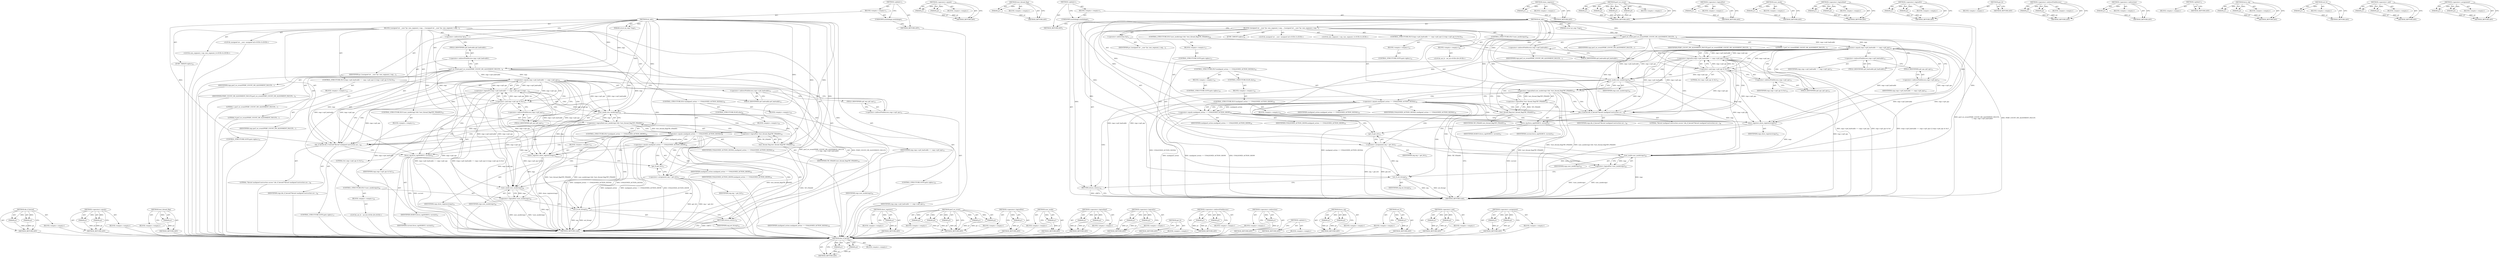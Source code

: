 digraph "&lt;operator&gt;.assignment" {
vulnerable_175 [label=<(METHOD,die_if_kernel)>];
vulnerable_176 [label=<(PARAM,p1)>];
vulnerable_177 [label=<(PARAM,p2)>];
vulnerable_178 [label=<(BLOCK,&lt;empty&gt;,&lt;empty&gt;)>];
vulnerable_179 [label=<(METHOD_RETURN,ANY)>];
vulnerable_132 [label=<(METHOD,&lt;operator&gt;.equals)>];
vulnerable_133 [label=<(PARAM,p1)>];
vulnerable_134 [label=<(PARAM,p2)>];
vulnerable_135 [label=<(BLOCK,&lt;empty&gt;,&lt;empty&gt;)>];
vulnerable_136 [label=<(METHOD_RETURN,ANY)>];
vulnerable_155 [label=<(METHOD,test_thread_flag)>];
vulnerable_156 [label=<(PARAM,p1)>];
vulnerable_157 [label=<(BLOCK,&lt;empty&gt;,&lt;empty&gt;)>];
vulnerable_158 [label=<(METHOD_RETURN,ANY)>];
vulnerable_6 [label=<(METHOD,&lt;global&gt;)<SUB>1</SUB>>];
vulnerable_7 [label=<(BLOCK,&lt;empty&gt;,&lt;empty&gt;)<SUB>1</SUB>>];
vulnerable_8 [label=<(UNKNOWN,asmlinkage,asmlinkage)<SUB>1</SUB>>];
vulnerable_9 [label=<(METHOD,do_ade)<SUB>1</SUB>>];
vulnerable_10 [label=<(PARAM,struct pt_regs *regs)<SUB>1</SUB>>];
vulnerable_11 [label=<(BLOCK,{
	unsigned int __user *pc;
 	mm_segment_t seg;...,{
	unsigned int __user *pc;
 	mm_segment_t seg;...)<SUB>2</SUB>>];
vulnerable_12 [label="<(LOCAL,unsigned int __user: unsigned int)<SUB>3</SUB>>"];
vulnerable_13 [label=<(&lt;operator&gt;.indirection,*pc)<SUB>3</SUB>>];
vulnerable_14 [label=<(IDENTIFIER,pc,{
	unsigned int __user *pc;
 	mm_segment_t seg;...)<SUB>3</SUB>>];
vulnerable_15 [label="<(LOCAL,mm_segment_t seg: mm_segment_t)<SUB>4</SUB>>"];
vulnerable_16 [label=<(perf_sw_event,perf_sw_event(PERF_COUNT_SW_ALIGNMENT_FAULTS,
	...)<SUB>6</SUB>>];
vulnerable_17 [label=<(IDENTIFIER,PERF_COUNT_SW_ALIGNMENT_FAULTS,perf_sw_event(PERF_COUNT_SW_ALIGNMENT_FAULTS,
	...)<SUB>6</SUB>>];
vulnerable_18 [label=<(LITERAL,1,perf_sw_event(PERF_COUNT_SW_ALIGNMENT_FAULTS,
	...)<SUB>7</SUB>>];
vulnerable_19 [label=<(LITERAL,0,perf_sw_event(PERF_COUNT_SW_ALIGNMENT_FAULTS,
	...)<SUB>7</SUB>>];
vulnerable_20 [label=<(IDENTIFIER,regs,perf_sw_event(PERF_COUNT_SW_ALIGNMENT_FAULTS,
	...)<SUB>7</SUB>>];
vulnerable_21 [label=<(&lt;operator&gt;.indirectFieldAccess,regs-&gt;cp0_badvaddr)<SUB>7</SUB>>];
vulnerable_22 [label=<(IDENTIFIER,regs,perf_sw_event(PERF_COUNT_SW_ALIGNMENT_FAULTS,
	...)<SUB>7</SUB>>];
vulnerable_23 [label=<(FIELD_IDENTIFIER,cp0_badvaddr,cp0_badvaddr)<SUB>7</SUB>>];
vulnerable_24 [label=<(CONTROL_STRUCTURE,IF,if ((regs-&gt;cp0_badvaddr == regs-&gt;cp0_epc) || (regs-&gt;cp0_epc &amp; 0x1)))<SUB>12</SUB>>];
vulnerable_25 [label=<(&lt;operator&gt;.logicalOr,(regs-&gt;cp0_badvaddr == regs-&gt;cp0_epc) || (regs-...)<SUB>12</SUB>>];
vulnerable_26 [label=<(&lt;operator&gt;.equals,regs-&gt;cp0_badvaddr == regs-&gt;cp0_epc)<SUB>12</SUB>>];
vulnerable_27 [label=<(&lt;operator&gt;.indirectFieldAccess,regs-&gt;cp0_badvaddr)<SUB>12</SUB>>];
vulnerable_28 [label=<(IDENTIFIER,regs,regs-&gt;cp0_badvaddr == regs-&gt;cp0_epc)<SUB>12</SUB>>];
vulnerable_29 [label=<(FIELD_IDENTIFIER,cp0_badvaddr,cp0_badvaddr)<SUB>12</SUB>>];
vulnerable_30 [label=<(&lt;operator&gt;.indirectFieldAccess,regs-&gt;cp0_epc)<SUB>12</SUB>>];
vulnerable_31 [label=<(IDENTIFIER,regs,regs-&gt;cp0_badvaddr == regs-&gt;cp0_epc)<SUB>12</SUB>>];
vulnerable_32 [label=<(FIELD_IDENTIFIER,cp0_epc,cp0_epc)<SUB>12</SUB>>];
vulnerable_33 [label=<(&lt;operator&gt;.and,regs-&gt;cp0_epc &amp; 0x1)<SUB>12</SUB>>];
vulnerable_34 [label=<(&lt;operator&gt;.indirectFieldAccess,regs-&gt;cp0_epc)<SUB>12</SUB>>];
vulnerable_35 [label=<(IDENTIFIER,regs,regs-&gt;cp0_epc &amp; 0x1)<SUB>12</SUB>>];
vulnerable_36 [label=<(FIELD_IDENTIFIER,cp0_epc,cp0_epc)<SUB>12</SUB>>];
vulnerable_37 [label=<(LITERAL,0x1,regs-&gt;cp0_epc &amp; 0x1)<SUB>12</SUB>>];
vulnerable_38 [label=<(BLOCK,&lt;empty&gt;,&lt;empty&gt;)<SUB>13</SUB>>];
vulnerable_39 [label=<(CONTROL_STRUCTURE,GOTO,goto sigbus;)<SUB>13</SUB>>];
vulnerable_40 [label=<(CONTROL_STRUCTURE,IF,if (user_mode(regs) &amp;&amp; !test_thread_flag(TIF_FIXADE)))<SUB>16</SUB>>];
vulnerable_41 [label=<(&lt;operator&gt;.logicalAnd,user_mode(regs) &amp;&amp; !test_thread_flag(TIF_FIXADE))<SUB>16</SUB>>];
vulnerable_42 [label=<(user_mode,user_mode(regs))<SUB>16</SUB>>];
vulnerable_43 [label=<(IDENTIFIER,regs,user_mode(regs))<SUB>16</SUB>>];
vulnerable_44 [label=<(&lt;operator&gt;.logicalNot,!test_thread_flag(TIF_FIXADE))<SUB>16</SUB>>];
vulnerable_45 [label=<(test_thread_flag,test_thread_flag(TIF_FIXADE))<SUB>16</SUB>>];
vulnerable_46 [label=<(IDENTIFIER,TIF_FIXADE,test_thread_flag(TIF_FIXADE))<SUB>16</SUB>>];
vulnerable_47 [label=<(BLOCK,&lt;empty&gt;,&lt;empty&gt;)<SUB>17</SUB>>];
vulnerable_48 [label=<(CONTROL_STRUCTURE,GOTO,goto sigbus;)<SUB>17</SUB>>];
vulnerable_49 [label=<(CONTROL_STRUCTURE,IF,if (unaligned_action == UNALIGNED_ACTION_SIGNAL))<SUB>18</SUB>>];
vulnerable_50 [label=<(&lt;operator&gt;.equals,unaligned_action == UNALIGNED_ACTION_SIGNAL)<SUB>18</SUB>>];
vulnerable_51 [label=<(IDENTIFIER,unaligned_action,unaligned_action == UNALIGNED_ACTION_SIGNAL)<SUB>18</SUB>>];
vulnerable_52 [label=<(IDENTIFIER,UNALIGNED_ACTION_SIGNAL,unaligned_action == UNALIGNED_ACTION_SIGNAL)<SUB>18</SUB>>];
vulnerable_53 [label=<(BLOCK,&lt;empty&gt;,&lt;empty&gt;)<SUB>19</SUB>>];
vulnerable_54 [label=<(CONTROL_STRUCTURE,GOTO,goto sigbus;)<SUB>19</SUB>>];
vulnerable_55 [label=<(CONTROL_STRUCTURE,ELSE,else)<SUB>20</SUB>>];
vulnerable_56 [label=<(BLOCK,&lt;empty&gt;,&lt;empty&gt;)<SUB>20</SUB>>];
vulnerable_57 [label=<(CONTROL_STRUCTURE,IF,if (unaligned_action == UNALIGNED_ACTION_SHOW))<SUB>20</SUB>>];
vulnerable_58 [label=<(&lt;operator&gt;.equals,unaligned_action == UNALIGNED_ACTION_SHOW)<SUB>20</SUB>>];
vulnerable_59 [label=<(IDENTIFIER,unaligned_action,unaligned_action == UNALIGNED_ACTION_SHOW)<SUB>20</SUB>>];
vulnerable_60 [label=<(IDENTIFIER,UNALIGNED_ACTION_SHOW,unaligned_action == UNALIGNED_ACTION_SHOW)<SUB>20</SUB>>];
vulnerable_61 [label=<(BLOCK,&lt;empty&gt;,&lt;empty&gt;)<SUB>21</SUB>>];
vulnerable_62 [label=<(show_registers,show_registers(regs))<SUB>21</SUB>>];
vulnerable_63 [label=<(IDENTIFIER,regs,show_registers(regs))<SUB>21</SUB>>];
vulnerable_64 [label=<(&lt;operator&gt;.assignment,seg = get_fs())<SUB>27</SUB>>];
vulnerable_65 [label=<(IDENTIFIER,seg,seg = get_fs())<SUB>27</SUB>>];
vulnerable_66 [label=<(get_fs,get_fs())<SUB>27</SUB>>];
vulnerable_67 [label=<(CONTROL_STRUCTURE,IF,if (!user_mode(regs)))<SUB>28</SUB>>];
vulnerable_68 [label=<(&lt;operator&gt;.logicalNot,!user_mode(regs))<SUB>28</SUB>>];
vulnerable_69 [label=<(user_mode,user_mode(regs))<SUB>28</SUB>>];
vulnerable_70 [label=<(IDENTIFIER,regs,user_mode(regs))<SUB>28</SUB>>];
vulnerable_71 [label=<(BLOCK,&lt;empty&gt;,&lt;empty&gt;)<SUB>29</SUB>>];
vulnerable_72 [label="<(LOCAL,set_fs : set_fs)<SUB>29</SUB>>"];
vulnerable_73 [label=<(set_fs,set_fs(seg))<SUB>31</SUB>>];
vulnerable_74 [label=<(IDENTIFIER,seg,set_fs(seg))<SUB>31</SUB>>];
vulnerable_75 [label=<(RETURN,return;,return;)<SUB>33</SUB>>];
vulnerable_76 [label=<(JUMP_TARGET,sigbus)<SUB>35</SUB>>];
vulnerable_77 [label=<(die_if_kernel,die_if_kernel(&quot;Kernel unaligned instruction acc...)<SUB>36</SUB>>];
vulnerable_78 [label=<(LITERAL,&quot;Kernel unaligned instruction access&quot;,die_if_kernel(&quot;Kernel unaligned instruction acc...)<SUB>36</SUB>>];
vulnerable_79 [label=<(IDENTIFIER,regs,die_if_kernel(&quot;Kernel unaligned instruction acc...)<SUB>36</SUB>>];
vulnerable_80 [label=<(force_sig,force_sig(SIGBUS, current))<SUB>37</SUB>>];
vulnerable_81 [label=<(IDENTIFIER,SIGBUS,force_sig(SIGBUS, current))<SUB>37</SUB>>];
vulnerable_82 [label=<(IDENTIFIER,current,force_sig(SIGBUS, current))<SUB>37</SUB>>];
vulnerable_83 [label=<(METHOD_RETURN,void)<SUB>1</SUB>>];
vulnerable_85 [label=<(METHOD_RETURN,ANY)<SUB>1</SUB>>];
vulnerable_159 [label=<(METHOD,show_registers)>];
vulnerable_160 [label=<(PARAM,p1)>];
vulnerable_161 [label=<(BLOCK,&lt;empty&gt;,&lt;empty&gt;)>];
vulnerable_162 [label=<(METHOD_RETURN,ANY)>];
vulnerable_114 [label=<(METHOD,perf_sw_event)>];
vulnerable_115 [label=<(PARAM,p1)>];
vulnerable_116 [label=<(PARAM,p2)>];
vulnerable_117 [label=<(PARAM,p3)>];
vulnerable_118 [label=<(PARAM,p4)>];
vulnerable_119 [label=<(PARAM,p5)>];
vulnerable_120 [label=<(BLOCK,&lt;empty&gt;,&lt;empty&gt;)>];
vulnerable_121 [label=<(METHOD_RETURN,ANY)>];
vulnerable_151 [label=<(METHOD,&lt;operator&gt;.logicalNot)>];
vulnerable_152 [label=<(PARAM,p1)>];
vulnerable_153 [label=<(BLOCK,&lt;empty&gt;,&lt;empty&gt;)>];
vulnerable_154 [label=<(METHOD_RETURN,ANY)>];
vulnerable_147 [label=<(METHOD,user_mode)>];
vulnerable_148 [label=<(PARAM,p1)>];
vulnerable_149 [label=<(BLOCK,&lt;empty&gt;,&lt;empty&gt;)>];
vulnerable_150 [label=<(METHOD_RETURN,ANY)>];
vulnerable_142 [label=<(METHOD,&lt;operator&gt;.logicalAnd)>];
vulnerable_143 [label=<(PARAM,p1)>];
vulnerable_144 [label=<(PARAM,p2)>];
vulnerable_145 [label=<(BLOCK,&lt;empty&gt;,&lt;empty&gt;)>];
vulnerable_146 [label=<(METHOD_RETURN,ANY)>];
vulnerable_127 [label=<(METHOD,&lt;operator&gt;.logicalOr)>];
vulnerable_128 [label=<(PARAM,p1)>];
vulnerable_129 [label=<(PARAM,p2)>];
vulnerable_130 [label=<(BLOCK,&lt;empty&gt;,&lt;empty&gt;)>];
vulnerable_131 [label=<(METHOD_RETURN,ANY)>];
vulnerable_168 [label=<(METHOD,get_fs)>];
vulnerable_169 [label=<(BLOCK,&lt;empty&gt;,&lt;empty&gt;)>];
vulnerable_170 [label=<(METHOD_RETURN,ANY)>];
vulnerable_122 [label=<(METHOD,&lt;operator&gt;.indirectFieldAccess)>];
vulnerable_123 [label=<(PARAM,p1)>];
vulnerable_124 [label=<(PARAM,p2)>];
vulnerable_125 [label=<(BLOCK,&lt;empty&gt;,&lt;empty&gt;)>];
vulnerable_126 [label=<(METHOD_RETURN,ANY)>];
vulnerable_110 [label=<(METHOD,&lt;operator&gt;.indirection)>];
vulnerable_111 [label=<(PARAM,p1)>];
vulnerable_112 [label=<(BLOCK,&lt;empty&gt;,&lt;empty&gt;)>];
vulnerable_113 [label=<(METHOD_RETURN,ANY)>];
vulnerable_104 [label=<(METHOD,&lt;global&gt;)<SUB>1</SUB>>];
vulnerable_105 [label=<(BLOCK,&lt;empty&gt;,&lt;empty&gt;)>];
vulnerable_106 [label=<(METHOD_RETURN,ANY)>];
vulnerable_180 [label=<(METHOD,force_sig)>];
vulnerable_181 [label=<(PARAM,p1)>];
vulnerable_182 [label=<(PARAM,p2)>];
vulnerable_183 [label=<(BLOCK,&lt;empty&gt;,&lt;empty&gt;)>];
vulnerable_184 [label=<(METHOD_RETURN,ANY)>];
vulnerable_171 [label=<(METHOD,set_fs)>];
vulnerable_172 [label=<(PARAM,p1)>];
vulnerable_173 [label=<(BLOCK,&lt;empty&gt;,&lt;empty&gt;)>];
vulnerable_174 [label=<(METHOD_RETURN,ANY)>];
vulnerable_137 [label=<(METHOD,&lt;operator&gt;.and)>];
vulnerable_138 [label=<(PARAM,p1)>];
vulnerable_139 [label=<(PARAM,p2)>];
vulnerable_140 [label=<(BLOCK,&lt;empty&gt;,&lt;empty&gt;)>];
vulnerable_141 [label=<(METHOD_RETURN,ANY)>];
vulnerable_163 [label=<(METHOD,&lt;operator&gt;.assignment)>];
vulnerable_164 [label=<(PARAM,p1)>];
vulnerable_165 [label=<(PARAM,p2)>];
vulnerable_166 [label=<(BLOCK,&lt;empty&gt;,&lt;empty&gt;)>];
vulnerable_167 [label=<(METHOD_RETURN,ANY)>];
fixed_173 [label=<(METHOD,die_if_kernel)>];
fixed_174 [label=<(PARAM,p1)>];
fixed_175 [label=<(PARAM,p2)>];
fixed_176 [label=<(BLOCK,&lt;empty&gt;,&lt;empty&gt;)>];
fixed_177 [label=<(METHOD_RETURN,ANY)>];
fixed_130 [label=<(METHOD,&lt;operator&gt;.equals)>];
fixed_131 [label=<(PARAM,p1)>];
fixed_132 [label=<(PARAM,p2)>];
fixed_133 [label=<(BLOCK,&lt;empty&gt;,&lt;empty&gt;)>];
fixed_134 [label=<(METHOD_RETURN,ANY)>];
fixed_153 [label=<(METHOD,test_thread_flag)>];
fixed_154 [label=<(PARAM,p1)>];
fixed_155 [label=<(BLOCK,&lt;empty&gt;,&lt;empty&gt;)>];
fixed_156 [label=<(METHOD_RETURN,ANY)>];
fixed_6 [label=<(METHOD,&lt;global&gt;)<SUB>1</SUB>>];
fixed_7 [label=<(BLOCK,&lt;empty&gt;,&lt;empty&gt;)<SUB>1</SUB>>];
fixed_8 [label=<(UNKNOWN,asmlinkage,asmlinkage)<SUB>1</SUB>>];
fixed_9 [label=<(METHOD,do_ade)<SUB>1</SUB>>];
fixed_10 [label=<(PARAM,struct pt_regs *regs)<SUB>1</SUB>>];
fixed_11 [label=<(BLOCK,{
	unsigned int __user *pc;
 	mm_segment_t seg;...,{
	unsigned int __user *pc;
 	mm_segment_t seg;...)<SUB>2</SUB>>];
fixed_12 [label="<(LOCAL,unsigned int __user: unsigned int)<SUB>3</SUB>>"];
fixed_13 [label=<(&lt;operator&gt;.indirection,*pc)<SUB>3</SUB>>];
fixed_14 [label=<(IDENTIFIER,pc,{
	unsigned int __user *pc;
 	mm_segment_t seg;...)<SUB>3</SUB>>];
fixed_15 [label="<(LOCAL,mm_segment_t seg: mm_segment_t)<SUB>4</SUB>>"];
fixed_16 [label=<(perf_sw_event,perf_sw_event(PERF_COUNT_SW_ALIGNMENT_FAULTS,
	...)<SUB>6</SUB>>];
fixed_17 [label=<(IDENTIFIER,PERF_COUNT_SW_ALIGNMENT_FAULTS,perf_sw_event(PERF_COUNT_SW_ALIGNMENT_FAULTS,
	...)<SUB>6</SUB>>];
fixed_18 [label=<(LITERAL,1,perf_sw_event(PERF_COUNT_SW_ALIGNMENT_FAULTS,
	...)<SUB>7</SUB>>];
fixed_19 [label=<(IDENTIFIER,regs,perf_sw_event(PERF_COUNT_SW_ALIGNMENT_FAULTS,
	...)<SUB>7</SUB>>];
fixed_20 [label=<(&lt;operator&gt;.indirectFieldAccess,regs-&gt;cp0_badvaddr)<SUB>7</SUB>>];
fixed_21 [label=<(IDENTIFIER,regs,perf_sw_event(PERF_COUNT_SW_ALIGNMENT_FAULTS,
	...)<SUB>7</SUB>>];
fixed_22 [label=<(FIELD_IDENTIFIER,cp0_badvaddr,cp0_badvaddr)<SUB>7</SUB>>];
fixed_23 [label=<(CONTROL_STRUCTURE,IF,if ((regs-&gt;cp0_badvaddr == regs-&gt;cp0_epc) || (regs-&gt;cp0_epc &amp; 0x1)))<SUB>12</SUB>>];
fixed_24 [label=<(&lt;operator&gt;.logicalOr,(regs-&gt;cp0_badvaddr == regs-&gt;cp0_epc) || (regs-...)<SUB>12</SUB>>];
fixed_25 [label=<(&lt;operator&gt;.equals,regs-&gt;cp0_badvaddr == regs-&gt;cp0_epc)<SUB>12</SUB>>];
fixed_26 [label=<(&lt;operator&gt;.indirectFieldAccess,regs-&gt;cp0_badvaddr)<SUB>12</SUB>>];
fixed_27 [label=<(IDENTIFIER,regs,regs-&gt;cp0_badvaddr == regs-&gt;cp0_epc)<SUB>12</SUB>>];
fixed_28 [label=<(FIELD_IDENTIFIER,cp0_badvaddr,cp0_badvaddr)<SUB>12</SUB>>];
fixed_29 [label=<(&lt;operator&gt;.indirectFieldAccess,regs-&gt;cp0_epc)<SUB>12</SUB>>];
fixed_30 [label=<(IDENTIFIER,regs,regs-&gt;cp0_badvaddr == regs-&gt;cp0_epc)<SUB>12</SUB>>];
fixed_31 [label=<(FIELD_IDENTIFIER,cp0_epc,cp0_epc)<SUB>12</SUB>>];
fixed_32 [label=<(&lt;operator&gt;.and,regs-&gt;cp0_epc &amp; 0x1)<SUB>12</SUB>>];
fixed_33 [label=<(&lt;operator&gt;.indirectFieldAccess,regs-&gt;cp0_epc)<SUB>12</SUB>>];
fixed_34 [label=<(IDENTIFIER,regs,regs-&gt;cp0_epc &amp; 0x1)<SUB>12</SUB>>];
fixed_35 [label=<(FIELD_IDENTIFIER,cp0_epc,cp0_epc)<SUB>12</SUB>>];
fixed_36 [label=<(LITERAL,0x1,regs-&gt;cp0_epc &amp; 0x1)<SUB>12</SUB>>];
fixed_37 [label=<(BLOCK,&lt;empty&gt;,&lt;empty&gt;)<SUB>13</SUB>>];
fixed_38 [label=<(CONTROL_STRUCTURE,GOTO,goto sigbus;)<SUB>13</SUB>>];
fixed_39 [label=<(CONTROL_STRUCTURE,IF,if (user_mode(regs) &amp;&amp; !test_thread_flag(TIF_FIXADE)))<SUB>16</SUB>>];
fixed_40 [label=<(&lt;operator&gt;.logicalAnd,user_mode(regs) &amp;&amp; !test_thread_flag(TIF_FIXADE))<SUB>16</SUB>>];
fixed_41 [label=<(user_mode,user_mode(regs))<SUB>16</SUB>>];
fixed_42 [label=<(IDENTIFIER,regs,user_mode(regs))<SUB>16</SUB>>];
fixed_43 [label=<(&lt;operator&gt;.logicalNot,!test_thread_flag(TIF_FIXADE))<SUB>16</SUB>>];
fixed_44 [label=<(test_thread_flag,test_thread_flag(TIF_FIXADE))<SUB>16</SUB>>];
fixed_45 [label=<(IDENTIFIER,TIF_FIXADE,test_thread_flag(TIF_FIXADE))<SUB>16</SUB>>];
fixed_46 [label=<(BLOCK,&lt;empty&gt;,&lt;empty&gt;)<SUB>17</SUB>>];
fixed_47 [label=<(CONTROL_STRUCTURE,GOTO,goto sigbus;)<SUB>17</SUB>>];
fixed_48 [label=<(CONTROL_STRUCTURE,IF,if (unaligned_action == UNALIGNED_ACTION_SIGNAL))<SUB>18</SUB>>];
fixed_49 [label=<(&lt;operator&gt;.equals,unaligned_action == UNALIGNED_ACTION_SIGNAL)<SUB>18</SUB>>];
fixed_50 [label=<(IDENTIFIER,unaligned_action,unaligned_action == UNALIGNED_ACTION_SIGNAL)<SUB>18</SUB>>];
fixed_51 [label=<(IDENTIFIER,UNALIGNED_ACTION_SIGNAL,unaligned_action == UNALIGNED_ACTION_SIGNAL)<SUB>18</SUB>>];
fixed_52 [label=<(BLOCK,&lt;empty&gt;,&lt;empty&gt;)<SUB>19</SUB>>];
fixed_53 [label=<(CONTROL_STRUCTURE,GOTO,goto sigbus;)<SUB>19</SUB>>];
fixed_54 [label=<(CONTROL_STRUCTURE,ELSE,else)<SUB>20</SUB>>];
fixed_55 [label=<(BLOCK,&lt;empty&gt;,&lt;empty&gt;)<SUB>20</SUB>>];
fixed_56 [label=<(CONTROL_STRUCTURE,IF,if (unaligned_action == UNALIGNED_ACTION_SHOW))<SUB>20</SUB>>];
fixed_57 [label=<(&lt;operator&gt;.equals,unaligned_action == UNALIGNED_ACTION_SHOW)<SUB>20</SUB>>];
fixed_58 [label=<(IDENTIFIER,unaligned_action,unaligned_action == UNALIGNED_ACTION_SHOW)<SUB>20</SUB>>];
fixed_59 [label=<(IDENTIFIER,UNALIGNED_ACTION_SHOW,unaligned_action == UNALIGNED_ACTION_SHOW)<SUB>20</SUB>>];
fixed_60 [label=<(BLOCK,&lt;empty&gt;,&lt;empty&gt;)<SUB>21</SUB>>];
fixed_61 [label=<(show_registers,show_registers(regs))<SUB>21</SUB>>];
fixed_62 [label=<(IDENTIFIER,regs,show_registers(regs))<SUB>21</SUB>>];
fixed_63 [label=<(&lt;operator&gt;.assignment,seg = get_fs())<SUB>27</SUB>>];
fixed_64 [label=<(IDENTIFIER,seg,seg = get_fs())<SUB>27</SUB>>];
fixed_65 [label=<(get_fs,get_fs())<SUB>27</SUB>>];
fixed_66 [label=<(CONTROL_STRUCTURE,IF,if (!user_mode(regs)))<SUB>28</SUB>>];
fixed_67 [label=<(&lt;operator&gt;.logicalNot,!user_mode(regs))<SUB>28</SUB>>];
fixed_68 [label=<(user_mode,user_mode(regs))<SUB>28</SUB>>];
fixed_69 [label=<(IDENTIFIER,regs,user_mode(regs))<SUB>28</SUB>>];
fixed_70 [label=<(BLOCK,&lt;empty&gt;,&lt;empty&gt;)<SUB>29</SUB>>];
fixed_71 [label="<(LOCAL,set_fs : set_fs)<SUB>29</SUB>>"];
fixed_72 [label=<(set_fs,set_fs(seg))<SUB>31</SUB>>];
fixed_73 [label=<(IDENTIFIER,seg,set_fs(seg))<SUB>31</SUB>>];
fixed_74 [label=<(RETURN,return;,return;)<SUB>33</SUB>>];
fixed_75 [label=<(JUMP_TARGET,sigbus)<SUB>35</SUB>>];
fixed_76 [label=<(die_if_kernel,die_if_kernel(&quot;Kernel unaligned instruction acc...)<SUB>36</SUB>>];
fixed_77 [label=<(LITERAL,&quot;Kernel unaligned instruction access&quot;,die_if_kernel(&quot;Kernel unaligned instruction acc...)<SUB>36</SUB>>];
fixed_78 [label=<(IDENTIFIER,regs,die_if_kernel(&quot;Kernel unaligned instruction acc...)<SUB>36</SUB>>];
fixed_79 [label=<(force_sig,force_sig(SIGBUS, current))<SUB>37</SUB>>];
fixed_80 [label=<(IDENTIFIER,SIGBUS,force_sig(SIGBUS, current))<SUB>37</SUB>>];
fixed_81 [label=<(IDENTIFIER,current,force_sig(SIGBUS, current))<SUB>37</SUB>>];
fixed_82 [label=<(METHOD_RETURN,void)<SUB>1</SUB>>];
fixed_84 [label=<(METHOD_RETURN,ANY)<SUB>1</SUB>>];
fixed_157 [label=<(METHOD,show_registers)>];
fixed_158 [label=<(PARAM,p1)>];
fixed_159 [label=<(BLOCK,&lt;empty&gt;,&lt;empty&gt;)>];
fixed_160 [label=<(METHOD_RETURN,ANY)>];
fixed_113 [label=<(METHOD,perf_sw_event)>];
fixed_114 [label=<(PARAM,p1)>];
fixed_115 [label=<(PARAM,p2)>];
fixed_116 [label=<(PARAM,p3)>];
fixed_117 [label=<(PARAM,p4)>];
fixed_118 [label=<(BLOCK,&lt;empty&gt;,&lt;empty&gt;)>];
fixed_119 [label=<(METHOD_RETURN,ANY)>];
fixed_149 [label=<(METHOD,&lt;operator&gt;.logicalNot)>];
fixed_150 [label=<(PARAM,p1)>];
fixed_151 [label=<(BLOCK,&lt;empty&gt;,&lt;empty&gt;)>];
fixed_152 [label=<(METHOD_RETURN,ANY)>];
fixed_145 [label=<(METHOD,user_mode)>];
fixed_146 [label=<(PARAM,p1)>];
fixed_147 [label=<(BLOCK,&lt;empty&gt;,&lt;empty&gt;)>];
fixed_148 [label=<(METHOD_RETURN,ANY)>];
fixed_140 [label=<(METHOD,&lt;operator&gt;.logicalAnd)>];
fixed_141 [label=<(PARAM,p1)>];
fixed_142 [label=<(PARAM,p2)>];
fixed_143 [label=<(BLOCK,&lt;empty&gt;,&lt;empty&gt;)>];
fixed_144 [label=<(METHOD_RETURN,ANY)>];
fixed_125 [label=<(METHOD,&lt;operator&gt;.logicalOr)>];
fixed_126 [label=<(PARAM,p1)>];
fixed_127 [label=<(PARAM,p2)>];
fixed_128 [label=<(BLOCK,&lt;empty&gt;,&lt;empty&gt;)>];
fixed_129 [label=<(METHOD_RETURN,ANY)>];
fixed_166 [label=<(METHOD,get_fs)>];
fixed_167 [label=<(BLOCK,&lt;empty&gt;,&lt;empty&gt;)>];
fixed_168 [label=<(METHOD_RETURN,ANY)>];
fixed_120 [label=<(METHOD,&lt;operator&gt;.indirectFieldAccess)>];
fixed_121 [label=<(PARAM,p1)>];
fixed_122 [label=<(PARAM,p2)>];
fixed_123 [label=<(BLOCK,&lt;empty&gt;,&lt;empty&gt;)>];
fixed_124 [label=<(METHOD_RETURN,ANY)>];
fixed_109 [label=<(METHOD,&lt;operator&gt;.indirection)>];
fixed_110 [label=<(PARAM,p1)>];
fixed_111 [label=<(BLOCK,&lt;empty&gt;,&lt;empty&gt;)>];
fixed_112 [label=<(METHOD_RETURN,ANY)>];
fixed_103 [label=<(METHOD,&lt;global&gt;)<SUB>1</SUB>>];
fixed_104 [label=<(BLOCK,&lt;empty&gt;,&lt;empty&gt;)>];
fixed_105 [label=<(METHOD_RETURN,ANY)>];
fixed_178 [label=<(METHOD,force_sig)>];
fixed_179 [label=<(PARAM,p1)>];
fixed_180 [label=<(PARAM,p2)>];
fixed_181 [label=<(BLOCK,&lt;empty&gt;,&lt;empty&gt;)>];
fixed_182 [label=<(METHOD_RETURN,ANY)>];
fixed_169 [label=<(METHOD,set_fs)>];
fixed_170 [label=<(PARAM,p1)>];
fixed_171 [label=<(BLOCK,&lt;empty&gt;,&lt;empty&gt;)>];
fixed_172 [label=<(METHOD_RETURN,ANY)>];
fixed_135 [label=<(METHOD,&lt;operator&gt;.and)>];
fixed_136 [label=<(PARAM,p1)>];
fixed_137 [label=<(PARAM,p2)>];
fixed_138 [label=<(BLOCK,&lt;empty&gt;,&lt;empty&gt;)>];
fixed_139 [label=<(METHOD_RETURN,ANY)>];
fixed_161 [label=<(METHOD,&lt;operator&gt;.assignment)>];
fixed_162 [label=<(PARAM,p1)>];
fixed_163 [label=<(PARAM,p2)>];
fixed_164 [label=<(BLOCK,&lt;empty&gt;,&lt;empty&gt;)>];
fixed_165 [label=<(METHOD_RETURN,ANY)>];
vulnerable_175 -> vulnerable_176  [key=0, label="AST: "];
vulnerable_175 -> vulnerable_176  [key=1, label="DDG: "];
vulnerable_175 -> vulnerable_178  [key=0, label="AST: "];
vulnerable_175 -> vulnerable_177  [key=0, label="AST: "];
vulnerable_175 -> vulnerable_177  [key=1, label="DDG: "];
vulnerable_175 -> vulnerable_179  [key=0, label="AST: "];
vulnerable_175 -> vulnerable_179  [key=1, label="CFG: "];
vulnerable_176 -> vulnerable_179  [key=0, label="DDG: p1"];
vulnerable_177 -> vulnerable_179  [key=0, label="DDG: p2"];
vulnerable_178 -> fixed_173  [key=0];
vulnerable_179 -> fixed_173  [key=0];
vulnerable_132 -> vulnerable_133  [key=0, label="AST: "];
vulnerable_132 -> vulnerable_133  [key=1, label="DDG: "];
vulnerable_132 -> vulnerable_135  [key=0, label="AST: "];
vulnerable_132 -> vulnerable_134  [key=0, label="AST: "];
vulnerable_132 -> vulnerable_134  [key=1, label="DDG: "];
vulnerable_132 -> vulnerable_136  [key=0, label="AST: "];
vulnerable_132 -> vulnerable_136  [key=1, label="CFG: "];
vulnerable_133 -> vulnerable_136  [key=0, label="DDG: p1"];
vulnerable_134 -> vulnerable_136  [key=0, label="DDG: p2"];
vulnerable_135 -> fixed_173  [key=0];
vulnerable_136 -> fixed_173  [key=0];
vulnerable_155 -> vulnerable_156  [key=0, label="AST: "];
vulnerable_155 -> vulnerable_156  [key=1, label="DDG: "];
vulnerable_155 -> vulnerable_157  [key=0, label="AST: "];
vulnerable_155 -> vulnerable_158  [key=0, label="AST: "];
vulnerable_155 -> vulnerable_158  [key=1, label="CFG: "];
vulnerable_156 -> vulnerable_158  [key=0, label="DDG: p1"];
vulnerable_157 -> fixed_173  [key=0];
vulnerable_158 -> fixed_173  [key=0];
vulnerable_6 -> vulnerable_7  [key=0, label="AST: "];
vulnerable_6 -> vulnerable_85  [key=0, label="AST: "];
vulnerable_6 -> vulnerable_8  [key=0, label="CFG: "];
vulnerable_7 -> vulnerable_8  [key=0, label="AST: "];
vulnerable_7 -> vulnerable_9  [key=0, label="AST: "];
vulnerable_8 -> vulnerable_85  [key=0, label="CFG: "];
vulnerable_9 -> vulnerable_10  [key=0, label="AST: "];
vulnerable_9 -> vulnerable_10  [key=1, label="DDG: "];
vulnerable_9 -> vulnerable_11  [key=0, label="AST: "];
vulnerable_9 -> vulnerable_83  [key=0, label="AST: "];
vulnerable_9 -> vulnerable_13  [key=0, label="CFG: "];
vulnerable_9 -> vulnerable_64  [key=0, label="DDG: "];
vulnerable_9 -> vulnerable_75  [key=0, label="DDG: "];
vulnerable_9 -> vulnerable_16  [key=0, label="DDG: "];
vulnerable_9 -> vulnerable_73  [key=0, label="DDG: "];
vulnerable_9 -> vulnerable_77  [key=0, label="DDG: "];
vulnerable_9 -> vulnerable_80  [key=0, label="DDG: "];
vulnerable_9 -> vulnerable_50  [key=0, label="DDG: "];
vulnerable_9 -> vulnerable_33  [key=0, label="DDG: "];
vulnerable_9 -> vulnerable_42  [key=0, label="DDG: "];
vulnerable_9 -> vulnerable_69  [key=0, label="DDG: "];
vulnerable_9 -> vulnerable_45  [key=0, label="DDG: "];
vulnerable_9 -> vulnerable_58  [key=0, label="DDG: "];
vulnerable_9 -> vulnerable_62  [key=0, label="DDG: "];
vulnerable_10 -> vulnerable_16  [key=0, label="DDG: regs"];
vulnerable_11 -> vulnerable_12  [key=0, label="AST: "];
vulnerable_11 -> vulnerable_13  [key=0, label="AST: "];
vulnerable_11 -> vulnerable_15  [key=0, label="AST: "];
vulnerable_11 -> vulnerable_16  [key=0, label="AST: "];
vulnerable_11 -> vulnerable_24  [key=0, label="AST: "];
vulnerable_11 -> vulnerable_40  [key=0, label="AST: "];
vulnerable_11 -> vulnerable_49  [key=0, label="AST: "];
vulnerable_11 -> vulnerable_64  [key=0, label="AST: "];
vulnerable_11 -> vulnerable_67  [key=0, label="AST: "];
vulnerable_11 -> vulnerable_73  [key=0, label="AST: "];
vulnerable_11 -> vulnerable_75  [key=0, label="AST: "];
vulnerable_11 -> vulnerable_76  [key=0, label="AST: "];
vulnerable_11 -> vulnerable_77  [key=0, label="AST: "];
vulnerable_11 -> vulnerable_80  [key=0, label="AST: "];
vulnerable_12 -> fixed_173  [key=0];
vulnerable_13 -> vulnerable_14  [key=0, label="AST: "];
vulnerable_13 -> vulnerable_23  [key=0, label="CFG: "];
vulnerable_14 -> fixed_173  [key=0];
vulnerable_15 -> fixed_173  [key=0];
vulnerable_16 -> vulnerable_17  [key=0, label="AST: "];
vulnerable_16 -> vulnerable_18  [key=0, label="AST: "];
vulnerable_16 -> vulnerable_19  [key=0, label="AST: "];
vulnerable_16 -> vulnerable_20  [key=0, label="AST: "];
vulnerable_16 -> vulnerable_21  [key=0, label="AST: "];
vulnerable_16 -> vulnerable_29  [key=0, label="CFG: "];
vulnerable_16 -> vulnerable_83  [key=0, label="DDG: perf_sw_event(PERF_COUNT_SW_ALIGNMENT_FAULTS,
			1, 0, regs, regs-&gt;cp0_badvaddr)"];
vulnerable_16 -> vulnerable_83  [key=1, label="DDG: PERF_COUNT_SW_ALIGNMENT_FAULTS"];
vulnerable_16 -> vulnerable_77  [key=0, label="DDG: regs"];
vulnerable_16 -> vulnerable_26  [key=0, label="DDG: regs"];
vulnerable_16 -> vulnerable_26  [key=1, label="DDG: regs-&gt;cp0_badvaddr"];
vulnerable_16 -> vulnerable_33  [key=0, label="DDG: regs"];
vulnerable_16 -> vulnerable_42  [key=0, label="DDG: regs"];
vulnerable_17 -> fixed_173  [key=0];
vulnerable_18 -> fixed_173  [key=0];
vulnerable_19 -> fixed_173  [key=0];
vulnerable_20 -> fixed_173  [key=0];
vulnerable_21 -> vulnerable_22  [key=0, label="AST: "];
vulnerable_21 -> vulnerable_23  [key=0, label="AST: "];
vulnerable_21 -> vulnerable_16  [key=0, label="CFG: "];
vulnerable_22 -> fixed_173  [key=0];
vulnerable_23 -> vulnerable_21  [key=0, label="CFG: "];
vulnerable_24 -> vulnerable_25  [key=0, label="AST: "];
vulnerable_24 -> vulnerable_38  [key=0, label="AST: "];
vulnerable_25 -> vulnerable_26  [key=0, label="AST: "];
vulnerable_25 -> vulnerable_33  [key=0, label="AST: "];
vulnerable_25 -> vulnerable_77  [key=0, label="CFG: "];
vulnerable_25 -> vulnerable_77  [key=1, label="CDG: "];
vulnerable_25 -> vulnerable_42  [key=0, label="CFG: "];
vulnerable_25 -> vulnerable_42  [key=1, label="CDG: "];
vulnerable_25 -> vulnerable_83  [key=0, label="DDG: regs-&gt;cp0_badvaddr == regs-&gt;cp0_epc"];
vulnerable_25 -> vulnerable_83  [key=1, label="DDG: regs-&gt;cp0_epc &amp; 0x1"];
vulnerable_25 -> vulnerable_83  [key=2, label="DDG: (regs-&gt;cp0_badvaddr == regs-&gt;cp0_epc) || (regs-&gt;cp0_epc &amp; 0x1)"];
vulnerable_25 -> vulnerable_80  [key=0, label="CDG: "];
vulnerable_25 -> vulnerable_41  [key=0, label="CDG: "];
vulnerable_26 -> vulnerable_27  [key=0, label="AST: "];
vulnerable_26 -> vulnerable_30  [key=0, label="AST: "];
vulnerable_26 -> vulnerable_25  [key=0, label="CFG: "];
vulnerable_26 -> vulnerable_25  [key=1, label="DDG: regs-&gt;cp0_badvaddr"];
vulnerable_26 -> vulnerable_25  [key=2, label="DDG: regs-&gt;cp0_epc"];
vulnerable_26 -> vulnerable_36  [key=0, label="CFG: "];
vulnerable_26 -> vulnerable_36  [key=1, label="CDG: "];
vulnerable_26 -> vulnerable_83  [key=0, label="DDG: regs-&gt;cp0_badvaddr"];
vulnerable_26 -> vulnerable_83  [key=1, label="DDG: regs-&gt;cp0_epc"];
vulnerable_26 -> vulnerable_77  [key=0, label="DDG: regs-&gt;cp0_badvaddr"];
vulnerable_26 -> vulnerable_77  [key=1, label="DDG: regs-&gt;cp0_epc"];
vulnerable_26 -> vulnerable_33  [key=0, label="DDG: regs-&gt;cp0_epc"];
vulnerable_26 -> vulnerable_33  [key=1, label="CDG: "];
vulnerable_26 -> vulnerable_42  [key=0, label="DDG: regs-&gt;cp0_badvaddr"];
vulnerable_26 -> vulnerable_42  [key=1, label="DDG: regs-&gt;cp0_epc"];
vulnerable_26 -> vulnerable_69  [key=0, label="DDG: regs-&gt;cp0_badvaddr"];
vulnerable_26 -> vulnerable_69  [key=1, label="DDG: regs-&gt;cp0_epc"];
vulnerable_26 -> vulnerable_62  [key=0, label="DDG: regs-&gt;cp0_badvaddr"];
vulnerable_26 -> vulnerable_62  [key=1, label="DDG: regs-&gt;cp0_epc"];
vulnerable_26 -> vulnerable_34  [key=0, label="CDG: "];
vulnerable_27 -> vulnerable_28  [key=0, label="AST: "];
vulnerable_27 -> vulnerable_29  [key=0, label="AST: "];
vulnerable_27 -> vulnerable_32  [key=0, label="CFG: "];
vulnerable_28 -> fixed_173  [key=0];
vulnerable_29 -> vulnerable_27  [key=0, label="CFG: "];
vulnerable_30 -> vulnerable_31  [key=0, label="AST: "];
vulnerable_30 -> vulnerable_32  [key=0, label="AST: "];
vulnerable_30 -> vulnerable_26  [key=0, label="CFG: "];
vulnerable_31 -> fixed_173  [key=0];
vulnerable_32 -> vulnerable_30  [key=0, label="CFG: "];
vulnerable_33 -> vulnerable_34  [key=0, label="AST: "];
vulnerable_33 -> vulnerable_37  [key=0, label="AST: "];
vulnerable_33 -> vulnerable_25  [key=0, label="CFG: "];
vulnerable_33 -> vulnerable_25  [key=1, label="DDG: regs-&gt;cp0_epc"];
vulnerable_33 -> vulnerable_25  [key=2, label="DDG: 0x1"];
vulnerable_33 -> vulnerable_83  [key=0, label="DDG: regs-&gt;cp0_epc"];
vulnerable_33 -> vulnerable_77  [key=0, label="DDG: regs-&gt;cp0_epc"];
vulnerable_33 -> vulnerable_42  [key=0, label="DDG: regs-&gt;cp0_epc"];
vulnerable_33 -> vulnerable_69  [key=0, label="DDG: regs-&gt;cp0_epc"];
vulnerable_33 -> vulnerable_62  [key=0, label="DDG: regs-&gt;cp0_epc"];
vulnerable_34 -> vulnerable_35  [key=0, label="AST: "];
vulnerable_34 -> vulnerable_36  [key=0, label="AST: "];
vulnerable_34 -> vulnerable_33  [key=0, label="CFG: "];
vulnerable_35 -> fixed_173  [key=0];
vulnerable_36 -> vulnerable_34  [key=0, label="CFG: "];
vulnerable_37 -> fixed_173  [key=0];
vulnerable_38 -> vulnerable_39  [key=0, label="AST: "];
vulnerable_39 -> fixed_173  [key=0];
vulnerable_40 -> vulnerable_41  [key=0, label="AST: "];
vulnerable_40 -> vulnerable_47  [key=0, label="AST: "];
vulnerable_41 -> vulnerable_42  [key=0, label="AST: "];
vulnerable_41 -> vulnerable_44  [key=0, label="AST: "];
vulnerable_41 -> vulnerable_77  [key=0, label="CFG: "];
vulnerable_41 -> vulnerable_77  [key=1, label="CDG: "];
vulnerable_41 -> vulnerable_50  [key=0, label="CFG: "];
vulnerable_41 -> vulnerable_50  [key=1, label="CDG: "];
vulnerable_41 -> vulnerable_83  [key=0, label="DDG: !test_thread_flag(TIF_FIXADE)"];
vulnerable_41 -> vulnerable_83  [key=1, label="DDG: user_mode(regs) &amp;&amp; !test_thread_flag(TIF_FIXADE)"];
vulnerable_41 -> vulnerable_80  [key=0, label="CDG: "];
vulnerable_42 -> vulnerable_43  [key=0, label="AST: "];
vulnerable_42 -> vulnerable_41  [key=0, label="CFG: "];
vulnerable_42 -> vulnerable_41  [key=1, label="DDG: regs"];
vulnerable_42 -> vulnerable_45  [key=0, label="CFG: "];
vulnerable_42 -> vulnerable_45  [key=1, label="CDG: "];
vulnerable_42 -> vulnerable_77  [key=0, label="DDG: regs"];
vulnerable_42 -> vulnerable_69  [key=0, label="DDG: regs"];
vulnerable_42 -> vulnerable_62  [key=0, label="DDG: regs"];
vulnerable_42 -> vulnerable_44  [key=0, label="CDG: "];
vulnerable_43 -> fixed_173  [key=0];
vulnerable_44 -> vulnerable_45  [key=0, label="AST: "];
vulnerable_44 -> vulnerable_41  [key=0, label="CFG: "];
vulnerable_44 -> vulnerable_41  [key=1, label="DDG: test_thread_flag(TIF_FIXADE)"];
vulnerable_44 -> vulnerable_83  [key=0, label="DDG: test_thread_flag(TIF_FIXADE)"];
vulnerable_45 -> vulnerable_46  [key=0, label="AST: "];
vulnerable_45 -> vulnerable_44  [key=0, label="CFG: "];
vulnerable_45 -> vulnerable_44  [key=1, label="DDG: TIF_FIXADE"];
vulnerable_45 -> vulnerable_83  [key=0, label="DDG: TIF_FIXADE"];
vulnerable_46 -> fixed_173  [key=0];
vulnerable_47 -> vulnerable_48  [key=0, label="AST: "];
vulnerable_48 -> fixed_173  [key=0];
vulnerable_49 -> vulnerable_50  [key=0, label="AST: "];
vulnerable_49 -> vulnerable_53  [key=0, label="AST: "];
vulnerable_49 -> vulnerable_55  [key=0, label="AST: "];
vulnerable_50 -> vulnerable_51  [key=0, label="AST: "];
vulnerable_50 -> vulnerable_52  [key=0, label="AST: "];
vulnerable_50 -> vulnerable_77  [key=0, label="CFG: "];
vulnerable_50 -> vulnerable_77  [key=1, label="CDG: "];
vulnerable_50 -> vulnerable_58  [key=0, label="CFG: "];
vulnerable_50 -> vulnerable_58  [key=1, label="DDG: unaligned_action"];
vulnerable_50 -> vulnerable_58  [key=2, label="CDG: "];
vulnerable_50 -> vulnerable_83  [key=0, label="DDG: unaligned_action == UNALIGNED_ACTION_SIGNAL"];
vulnerable_50 -> vulnerable_83  [key=1, label="DDG: UNALIGNED_ACTION_SIGNAL"];
vulnerable_50 -> vulnerable_80  [key=0, label="CDG: "];
vulnerable_50 -> vulnerable_68  [key=0, label="CDG: "];
vulnerable_50 -> vulnerable_73  [key=0, label="CDG: "];
vulnerable_50 -> vulnerable_64  [key=0, label="CDG: "];
vulnerable_50 -> vulnerable_66  [key=0, label="CDG: "];
vulnerable_50 -> vulnerable_75  [key=0, label="CDG: "];
vulnerable_50 -> vulnerable_69  [key=0, label="CDG: "];
vulnerable_51 -> fixed_173  [key=0];
vulnerable_52 -> fixed_173  [key=0];
vulnerable_53 -> vulnerable_54  [key=0, label="AST: "];
vulnerable_54 -> fixed_173  [key=0];
vulnerable_55 -> vulnerable_56  [key=0, label="AST: "];
vulnerable_56 -> vulnerable_57  [key=0, label="AST: "];
vulnerable_57 -> vulnerable_58  [key=0, label="AST: "];
vulnerable_57 -> vulnerable_61  [key=0, label="AST: "];
vulnerable_58 -> vulnerable_59  [key=0, label="AST: "];
vulnerable_58 -> vulnerable_60  [key=0, label="AST: "];
vulnerable_58 -> vulnerable_62  [key=0, label="CFG: "];
vulnerable_58 -> vulnerable_62  [key=1, label="CDG: "];
vulnerable_58 -> vulnerable_66  [key=0, label="CFG: "];
vulnerable_58 -> vulnerable_83  [key=0, label="DDG: unaligned_action"];
vulnerable_58 -> vulnerable_83  [key=1, label="DDG: unaligned_action == UNALIGNED_ACTION_SHOW"];
vulnerable_58 -> vulnerable_83  [key=2, label="DDG: UNALIGNED_ACTION_SHOW"];
vulnerable_59 -> fixed_173  [key=0];
vulnerable_60 -> fixed_173  [key=0];
vulnerable_61 -> vulnerable_62  [key=0, label="AST: "];
vulnerable_62 -> vulnerable_63  [key=0, label="AST: "];
vulnerable_62 -> vulnerable_66  [key=0, label="CFG: "];
vulnerable_62 -> vulnerable_83  [key=0, label="DDG: show_registers(regs)"];
vulnerable_62 -> vulnerable_69  [key=0, label="DDG: regs"];
vulnerable_63 -> fixed_173  [key=0];
vulnerable_64 -> vulnerable_65  [key=0, label="AST: "];
vulnerable_64 -> vulnerable_66  [key=0, label="AST: "];
vulnerable_64 -> vulnerable_69  [key=0, label="CFG: "];
vulnerable_64 -> vulnerable_83  [key=0, label="DDG: get_fs()"];
vulnerable_64 -> vulnerable_83  [key=1, label="DDG: seg = get_fs()"];
vulnerable_64 -> vulnerable_73  [key=0, label="DDG: seg"];
vulnerable_65 -> fixed_173  [key=0];
vulnerable_66 -> vulnerable_64  [key=0, label="CFG: "];
vulnerable_67 -> vulnerable_68  [key=0, label="AST: "];
vulnerable_67 -> vulnerable_71  [key=0, label="AST: "];
vulnerable_68 -> vulnerable_69  [key=0, label="AST: "];
vulnerable_68 -> vulnerable_73  [key=0, label="CFG: "];
vulnerable_68 -> vulnerable_83  [key=0, label="DDG: user_mode(regs)"];
vulnerable_68 -> vulnerable_83  [key=1, label="DDG: !user_mode(regs)"];
vulnerable_69 -> vulnerable_70  [key=0, label="AST: "];
vulnerable_69 -> vulnerable_68  [key=0, label="CFG: "];
vulnerable_69 -> vulnerable_68  [key=1, label="DDG: regs"];
vulnerable_69 -> vulnerable_83  [key=0, label="DDG: regs"];
vulnerable_70 -> fixed_173  [key=0];
vulnerable_71 -> vulnerable_72  [key=0, label="AST: "];
vulnerable_72 -> fixed_173  [key=0];
vulnerable_73 -> vulnerable_74  [key=0, label="AST: "];
vulnerable_73 -> vulnerable_75  [key=0, label="CFG: "];
vulnerable_73 -> vulnerable_83  [key=0, label="DDG: seg"];
vulnerable_73 -> vulnerable_83  [key=1, label="DDG: set_fs(seg)"];
vulnerable_74 -> fixed_173  [key=0];
vulnerable_75 -> vulnerable_83  [key=0, label="CFG: "];
vulnerable_75 -> vulnerable_83  [key=1, label="DDG: &lt;RET&gt;"];
vulnerable_76 -> fixed_173  [key=0];
vulnerable_77 -> vulnerable_78  [key=0, label="AST: "];
vulnerable_77 -> vulnerable_79  [key=0, label="AST: "];
vulnerable_77 -> vulnerable_80  [key=0, label="CFG: "];
vulnerable_78 -> fixed_173  [key=0];
vulnerable_79 -> fixed_173  [key=0];
vulnerable_80 -> vulnerable_81  [key=0, label="AST: "];
vulnerable_80 -> vulnerable_82  [key=0, label="AST: "];
vulnerable_80 -> vulnerable_83  [key=0, label="CFG: "];
vulnerable_80 -> vulnerable_83  [key=1, label="DDG: current"];
vulnerable_81 -> fixed_173  [key=0];
vulnerable_82 -> fixed_173  [key=0];
vulnerable_83 -> fixed_173  [key=0];
vulnerable_85 -> fixed_173  [key=0];
vulnerable_159 -> vulnerable_160  [key=0, label="AST: "];
vulnerable_159 -> vulnerable_160  [key=1, label="DDG: "];
vulnerable_159 -> vulnerable_161  [key=0, label="AST: "];
vulnerable_159 -> vulnerable_162  [key=0, label="AST: "];
vulnerable_159 -> vulnerable_162  [key=1, label="CFG: "];
vulnerable_160 -> vulnerable_162  [key=0, label="DDG: p1"];
vulnerable_161 -> fixed_173  [key=0];
vulnerable_162 -> fixed_173  [key=0];
vulnerable_114 -> vulnerable_115  [key=0, label="AST: "];
vulnerable_114 -> vulnerable_115  [key=1, label="DDG: "];
vulnerable_114 -> vulnerable_120  [key=0, label="AST: "];
vulnerable_114 -> vulnerable_116  [key=0, label="AST: "];
vulnerable_114 -> vulnerable_116  [key=1, label="DDG: "];
vulnerable_114 -> vulnerable_121  [key=0, label="AST: "];
vulnerable_114 -> vulnerable_121  [key=1, label="CFG: "];
vulnerable_114 -> vulnerable_117  [key=0, label="AST: "];
vulnerable_114 -> vulnerable_117  [key=1, label="DDG: "];
vulnerable_114 -> vulnerable_118  [key=0, label="AST: "];
vulnerable_114 -> vulnerable_118  [key=1, label="DDG: "];
vulnerable_114 -> vulnerable_119  [key=0, label="AST: "];
vulnerable_114 -> vulnerable_119  [key=1, label="DDG: "];
vulnerable_115 -> vulnerable_121  [key=0, label="DDG: p1"];
vulnerable_116 -> vulnerable_121  [key=0, label="DDG: p2"];
vulnerable_117 -> vulnerable_121  [key=0, label="DDG: p3"];
vulnerable_118 -> vulnerable_121  [key=0, label="DDG: p4"];
vulnerable_119 -> vulnerable_121  [key=0, label="DDG: p5"];
vulnerable_120 -> fixed_173  [key=0];
vulnerable_121 -> fixed_173  [key=0];
vulnerable_151 -> vulnerable_152  [key=0, label="AST: "];
vulnerable_151 -> vulnerable_152  [key=1, label="DDG: "];
vulnerable_151 -> vulnerable_153  [key=0, label="AST: "];
vulnerable_151 -> vulnerable_154  [key=0, label="AST: "];
vulnerable_151 -> vulnerable_154  [key=1, label="CFG: "];
vulnerable_152 -> vulnerable_154  [key=0, label="DDG: p1"];
vulnerable_153 -> fixed_173  [key=0];
vulnerable_154 -> fixed_173  [key=0];
vulnerable_147 -> vulnerable_148  [key=0, label="AST: "];
vulnerable_147 -> vulnerable_148  [key=1, label="DDG: "];
vulnerable_147 -> vulnerable_149  [key=0, label="AST: "];
vulnerable_147 -> vulnerable_150  [key=0, label="AST: "];
vulnerable_147 -> vulnerable_150  [key=1, label="CFG: "];
vulnerable_148 -> vulnerable_150  [key=0, label="DDG: p1"];
vulnerable_149 -> fixed_173  [key=0];
vulnerable_150 -> fixed_173  [key=0];
vulnerable_142 -> vulnerable_143  [key=0, label="AST: "];
vulnerable_142 -> vulnerable_143  [key=1, label="DDG: "];
vulnerable_142 -> vulnerable_145  [key=0, label="AST: "];
vulnerable_142 -> vulnerable_144  [key=0, label="AST: "];
vulnerable_142 -> vulnerable_144  [key=1, label="DDG: "];
vulnerable_142 -> vulnerable_146  [key=0, label="AST: "];
vulnerable_142 -> vulnerable_146  [key=1, label="CFG: "];
vulnerable_143 -> vulnerable_146  [key=0, label="DDG: p1"];
vulnerable_144 -> vulnerable_146  [key=0, label="DDG: p2"];
vulnerable_145 -> fixed_173  [key=0];
vulnerable_146 -> fixed_173  [key=0];
vulnerable_127 -> vulnerable_128  [key=0, label="AST: "];
vulnerable_127 -> vulnerable_128  [key=1, label="DDG: "];
vulnerable_127 -> vulnerable_130  [key=0, label="AST: "];
vulnerable_127 -> vulnerable_129  [key=0, label="AST: "];
vulnerable_127 -> vulnerable_129  [key=1, label="DDG: "];
vulnerable_127 -> vulnerable_131  [key=0, label="AST: "];
vulnerable_127 -> vulnerable_131  [key=1, label="CFG: "];
vulnerable_128 -> vulnerable_131  [key=0, label="DDG: p1"];
vulnerable_129 -> vulnerable_131  [key=0, label="DDG: p2"];
vulnerable_130 -> fixed_173  [key=0];
vulnerable_131 -> fixed_173  [key=0];
vulnerable_168 -> vulnerable_169  [key=0, label="AST: "];
vulnerable_168 -> vulnerable_170  [key=0, label="AST: "];
vulnerable_168 -> vulnerable_170  [key=1, label="CFG: "];
vulnerable_169 -> fixed_173  [key=0];
vulnerable_170 -> fixed_173  [key=0];
vulnerable_122 -> vulnerable_123  [key=0, label="AST: "];
vulnerable_122 -> vulnerable_123  [key=1, label="DDG: "];
vulnerable_122 -> vulnerable_125  [key=0, label="AST: "];
vulnerable_122 -> vulnerable_124  [key=0, label="AST: "];
vulnerable_122 -> vulnerable_124  [key=1, label="DDG: "];
vulnerable_122 -> vulnerable_126  [key=0, label="AST: "];
vulnerable_122 -> vulnerable_126  [key=1, label="CFG: "];
vulnerable_123 -> vulnerable_126  [key=0, label="DDG: p1"];
vulnerable_124 -> vulnerable_126  [key=0, label="DDG: p2"];
vulnerable_125 -> fixed_173  [key=0];
vulnerable_126 -> fixed_173  [key=0];
vulnerable_110 -> vulnerable_111  [key=0, label="AST: "];
vulnerable_110 -> vulnerable_111  [key=1, label="DDG: "];
vulnerable_110 -> vulnerable_112  [key=0, label="AST: "];
vulnerable_110 -> vulnerable_113  [key=0, label="AST: "];
vulnerable_110 -> vulnerable_113  [key=1, label="CFG: "];
vulnerable_111 -> vulnerable_113  [key=0, label="DDG: p1"];
vulnerable_112 -> fixed_173  [key=0];
vulnerable_113 -> fixed_173  [key=0];
vulnerable_104 -> vulnerable_105  [key=0, label="AST: "];
vulnerable_104 -> vulnerable_106  [key=0, label="AST: "];
vulnerable_104 -> vulnerable_106  [key=1, label="CFG: "];
vulnerable_105 -> fixed_173  [key=0];
vulnerable_106 -> fixed_173  [key=0];
vulnerable_180 -> vulnerable_181  [key=0, label="AST: "];
vulnerable_180 -> vulnerable_181  [key=1, label="DDG: "];
vulnerable_180 -> vulnerable_183  [key=0, label="AST: "];
vulnerable_180 -> vulnerable_182  [key=0, label="AST: "];
vulnerable_180 -> vulnerable_182  [key=1, label="DDG: "];
vulnerable_180 -> vulnerable_184  [key=0, label="AST: "];
vulnerable_180 -> vulnerable_184  [key=1, label="CFG: "];
vulnerable_181 -> vulnerable_184  [key=0, label="DDG: p1"];
vulnerable_182 -> vulnerable_184  [key=0, label="DDG: p2"];
vulnerable_183 -> fixed_173  [key=0];
vulnerable_184 -> fixed_173  [key=0];
vulnerable_171 -> vulnerable_172  [key=0, label="AST: "];
vulnerable_171 -> vulnerable_172  [key=1, label="DDG: "];
vulnerable_171 -> vulnerable_173  [key=0, label="AST: "];
vulnerable_171 -> vulnerable_174  [key=0, label="AST: "];
vulnerable_171 -> vulnerable_174  [key=1, label="CFG: "];
vulnerable_172 -> vulnerable_174  [key=0, label="DDG: p1"];
vulnerable_173 -> fixed_173  [key=0];
vulnerable_174 -> fixed_173  [key=0];
vulnerable_137 -> vulnerable_138  [key=0, label="AST: "];
vulnerable_137 -> vulnerable_138  [key=1, label="DDG: "];
vulnerable_137 -> vulnerable_140  [key=0, label="AST: "];
vulnerable_137 -> vulnerable_139  [key=0, label="AST: "];
vulnerable_137 -> vulnerable_139  [key=1, label="DDG: "];
vulnerable_137 -> vulnerable_141  [key=0, label="AST: "];
vulnerable_137 -> vulnerable_141  [key=1, label="CFG: "];
vulnerable_138 -> vulnerable_141  [key=0, label="DDG: p1"];
vulnerable_139 -> vulnerable_141  [key=0, label="DDG: p2"];
vulnerable_140 -> fixed_173  [key=0];
vulnerable_141 -> fixed_173  [key=0];
vulnerable_163 -> vulnerable_164  [key=0, label="AST: "];
vulnerable_163 -> vulnerable_164  [key=1, label="DDG: "];
vulnerable_163 -> vulnerable_166  [key=0, label="AST: "];
vulnerable_163 -> vulnerable_165  [key=0, label="AST: "];
vulnerable_163 -> vulnerable_165  [key=1, label="DDG: "];
vulnerable_163 -> vulnerable_167  [key=0, label="AST: "];
vulnerable_163 -> vulnerable_167  [key=1, label="CFG: "];
vulnerable_164 -> vulnerable_167  [key=0, label="DDG: p1"];
vulnerable_165 -> vulnerable_167  [key=0, label="DDG: p2"];
vulnerable_166 -> fixed_173  [key=0];
vulnerable_167 -> fixed_173  [key=0];
fixed_173 -> fixed_174  [key=0, label="AST: "];
fixed_173 -> fixed_174  [key=1, label="DDG: "];
fixed_173 -> fixed_176  [key=0, label="AST: "];
fixed_173 -> fixed_175  [key=0, label="AST: "];
fixed_173 -> fixed_175  [key=1, label="DDG: "];
fixed_173 -> fixed_177  [key=0, label="AST: "];
fixed_173 -> fixed_177  [key=1, label="CFG: "];
fixed_174 -> fixed_177  [key=0, label="DDG: p1"];
fixed_175 -> fixed_177  [key=0, label="DDG: p2"];
fixed_130 -> fixed_131  [key=0, label="AST: "];
fixed_130 -> fixed_131  [key=1, label="DDG: "];
fixed_130 -> fixed_133  [key=0, label="AST: "];
fixed_130 -> fixed_132  [key=0, label="AST: "];
fixed_130 -> fixed_132  [key=1, label="DDG: "];
fixed_130 -> fixed_134  [key=0, label="AST: "];
fixed_130 -> fixed_134  [key=1, label="CFG: "];
fixed_131 -> fixed_134  [key=0, label="DDG: p1"];
fixed_132 -> fixed_134  [key=0, label="DDG: p2"];
fixed_153 -> fixed_154  [key=0, label="AST: "];
fixed_153 -> fixed_154  [key=1, label="DDG: "];
fixed_153 -> fixed_155  [key=0, label="AST: "];
fixed_153 -> fixed_156  [key=0, label="AST: "];
fixed_153 -> fixed_156  [key=1, label="CFG: "];
fixed_154 -> fixed_156  [key=0, label="DDG: p1"];
fixed_6 -> fixed_7  [key=0, label="AST: "];
fixed_6 -> fixed_84  [key=0, label="AST: "];
fixed_6 -> fixed_8  [key=0, label="CFG: "];
fixed_7 -> fixed_8  [key=0, label="AST: "];
fixed_7 -> fixed_9  [key=0, label="AST: "];
fixed_8 -> fixed_84  [key=0, label="CFG: "];
fixed_9 -> fixed_10  [key=0, label="AST: "];
fixed_9 -> fixed_10  [key=1, label="DDG: "];
fixed_9 -> fixed_11  [key=0, label="AST: "];
fixed_9 -> fixed_82  [key=0, label="AST: "];
fixed_9 -> fixed_13  [key=0, label="CFG: "];
fixed_9 -> fixed_63  [key=0, label="DDG: "];
fixed_9 -> fixed_74  [key=0, label="DDG: "];
fixed_9 -> fixed_16  [key=0, label="DDG: "];
fixed_9 -> fixed_72  [key=0, label="DDG: "];
fixed_9 -> fixed_76  [key=0, label="DDG: "];
fixed_9 -> fixed_79  [key=0, label="DDG: "];
fixed_9 -> fixed_49  [key=0, label="DDG: "];
fixed_9 -> fixed_32  [key=0, label="DDG: "];
fixed_9 -> fixed_41  [key=0, label="DDG: "];
fixed_9 -> fixed_68  [key=0, label="DDG: "];
fixed_9 -> fixed_44  [key=0, label="DDG: "];
fixed_9 -> fixed_57  [key=0, label="DDG: "];
fixed_9 -> fixed_61  [key=0, label="DDG: "];
fixed_10 -> fixed_16  [key=0, label="DDG: regs"];
fixed_11 -> fixed_12  [key=0, label="AST: "];
fixed_11 -> fixed_13  [key=0, label="AST: "];
fixed_11 -> fixed_15  [key=0, label="AST: "];
fixed_11 -> fixed_16  [key=0, label="AST: "];
fixed_11 -> fixed_23  [key=0, label="AST: "];
fixed_11 -> fixed_39  [key=0, label="AST: "];
fixed_11 -> fixed_48  [key=0, label="AST: "];
fixed_11 -> fixed_63  [key=0, label="AST: "];
fixed_11 -> fixed_66  [key=0, label="AST: "];
fixed_11 -> fixed_72  [key=0, label="AST: "];
fixed_11 -> fixed_74  [key=0, label="AST: "];
fixed_11 -> fixed_75  [key=0, label="AST: "];
fixed_11 -> fixed_76  [key=0, label="AST: "];
fixed_11 -> fixed_79  [key=0, label="AST: "];
fixed_13 -> fixed_14  [key=0, label="AST: "];
fixed_13 -> fixed_22  [key=0, label="CFG: "];
fixed_16 -> fixed_17  [key=0, label="AST: "];
fixed_16 -> fixed_18  [key=0, label="AST: "];
fixed_16 -> fixed_19  [key=0, label="AST: "];
fixed_16 -> fixed_20  [key=0, label="AST: "];
fixed_16 -> fixed_28  [key=0, label="CFG: "];
fixed_16 -> fixed_82  [key=0, label="DDG: perf_sw_event(PERF_COUNT_SW_ALIGNMENT_FAULTS,
			1, regs, regs-&gt;cp0_badvaddr)"];
fixed_16 -> fixed_82  [key=1, label="DDG: PERF_COUNT_SW_ALIGNMENT_FAULTS"];
fixed_16 -> fixed_76  [key=0, label="DDG: regs"];
fixed_16 -> fixed_25  [key=0, label="DDG: regs"];
fixed_16 -> fixed_25  [key=1, label="DDG: regs-&gt;cp0_badvaddr"];
fixed_16 -> fixed_32  [key=0, label="DDG: regs"];
fixed_16 -> fixed_41  [key=0, label="DDG: regs"];
fixed_20 -> fixed_21  [key=0, label="AST: "];
fixed_20 -> fixed_22  [key=0, label="AST: "];
fixed_20 -> fixed_16  [key=0, label="CFG: "];
fixed_22 -> fixed_20  [key=0, label="CFG: "];
fixed_23 -> fixed_24  [key=0, label="AST: "];
fixed_23 -> fixed_37  [key=0, label="AST: "];
fixed_24 -> fixed_25  [key=0, label="AST: "];
fixed_24 -> fixed_32  [key=0, label="AST: "];
fixed_24 -> fixed_76  [key=0, label="CFG: "];
fixed_24 -> fixed_76  [key=1, label="CDG: "];
fixed_24 -> fixed_41  [key=0, label="CFG: "];
fixed_24 -> fixed_41  [key=1, label="CDG: "];
fixed_24 -> fixed_82  [key=0, label="DDG: regs-&gt;cp0_badvaddr == regs-&gt;cp0_epc"];
fixed_24 -> fixed_82  [key=1, label="DDG: regs-&gt;cp0_epc &amp; 0x1"];
fixed_24 -> fixed_82  [key=2, label="DDG: (regs-&gt;cp0_badvaddr == regs-&gt;cp0_epc) || (regs-&gt;cp0_epc &amp; 0x1)"];
fixed_24 -> fixed_40  [key=0, label="CDG: "];
fixed_24 -> fixed_79  [key=0, label="CDG: "];
fixed_25 -> fixed_26  [key=0, label="AST: "];
fixed_25 -> fixed_29  [key=0, label="AST: "];
fixed_25 -> fixed_24  [key=0, label="CFG: "];
fixed_25 -> fixed_24  [key=1, label="DDG: regs-&gt;cp0_badvaddr"];
fixed_25 -> fixed_24  [key=2, label="DDG: regs-&gt;cp0_epc"];
fixed_25 -> fixed_35  [key=0, label="CFG: "];
fixed_25 -> fixed_35  [key=1, label="CDG: "];
fixed_25 -> fixed_82  [key=0, label="DDG: regs-&gt;cp0_badvaddr"];
fixed_25 -> fixed_82  [key=1, label="DDG: regs-&gt;cp0_epc"];
fixed_25 -> fixed_76  [key=0, label="DDG: regs-&gt;cp0_badvaddr"];
fixed_25 -> fixed_76  [key=1, label="DDG: regs-&gt;cp0_epc"];
fixed_25 -> fixed_32  [key=0, label="DDG: regs-&gt;cp0_epc"];
fixed_25 -> fixed_32  [key=1, label="CDG: "];
fixed_25 -> fixed_41  [key=0, label="DDG: regs-&gt;cp0_badvaddr"];
fixed_25 -> fixed_41  [key=1, label="DDG: regs-&gt;cp0_epc"];
fixed_25 -> fixed_68  [key=0, label="DDG: regs-&gt;cp0_badvaddr"];
fixed_25 -> fixed_68  [key=1, label="DDG: regs-&gt;cp0_epc"];
fixed_25 -> fixed_61  [key=0, label="DDG: regs-&gt;cp0_badvaddr"];
fixed_25 -> fixed_61  [key=1, label="DDG: regs-&gt;cp0_epc"];
fixed_25 -> fixed_33  [key=0, label="CDG: "];
fixed_26 -> fixed_27  [key=0, label="AST: "];
fixed_26 -> fixed_28  [key=0, label="AST: "];
fixed_26 -> fixed_31  [key=0, label="CFG: "];
fixed_28 -> fixed_26  [key=0, label="CFG: "];
fixed_29 -> fixed_30  [key=0, label="AST: "];
fixed_29 -> fixed_31  [key=0, label="AST: "];
fixed_29 -> fixed_25  [key=0, label="CFG: "];
fixed_31 -> fixed_29  [key=0, label="CFG: "];
fixed_32 -> fixed_33  [key=0, label="AST: "];
fixed_32 -> fixed_36  [key=0, label="AST: "];
fixed_32 -> fixed_24  [key=0, label="CFG: "];
fixed_32 -> fixed_24  [key=1, label="DDG: regs-&gt;cp0_epc"];
fixed_32 -> fixed_24  [key=2, label="DDG: 0x1"];
fixed_32 -> fixed_82  [key=0, label="DDG: regs-&gt;cp0_epc"];
fixed_32 -> fixed_76  [key=0, label="DDG: regs-&gt;cp0_epc"];
fixed_32 -> fixed_41  [key=0, label="DDG: regs-&gt;cp0_epc"];
fixed_32 -> fixed_68  [key=0, label="DDG: regs-&gt;cp0_epc"];
fixed_32 -> fixed_61  [key=0, label="DDG: regs-&gt;cp0_epc"];
fixed_33 -> fixed_34  [key=0, label="AST: "];
fixed_33 -> fixed_35  [key=0, label="AST: "];
fixed_33 -> fixed_32  [key=0, label="CFG: "];
fixed_35 -> fixed_33  [key=0, label="CFG: "];
fixed_37 -> fixed_38  [key=0, label="AST: "];
fixed_39 -> fixed_40  [key=0, label="AST: "];
fixed_39 -> fixed_46  [key=0, label="AST: "];
fixed_40 -> fixed_41  [key=0, label="AST: "];
fixed_40 -> fixed_43  [key=0, label="AST: "];
fixed_40 -> fixed_76  [key=0, label="CFG: "];
fixed_40 -> fixed_76  [key=1, label="CDG: "];
fixed_40 -> fixed_49  [key=0, label="CFG: "];
fixed_40 -> fixed_49  [key=1, label="CDG: "];
fixed_40 -> fixed_82  [key=0, label="DDG: !test_thread_flag(TIF_FIXADE)"];
fixed_40 -> fixed_82  [key=1, label="DDG: user_mode(regs) &amp;&amp; !test_thread_flag(TIF_FIXADE)"];
fixed_40 -> fixed_79  [key=0, label="CDG: "];
fixed_41 -> fixed_42  [key=0, label="AST: "];
fixed_41 -> fixed_40  [key=0, label="CFG: "];
fixed_41 -> fixed_40  [key=1, label="DDG: regs"];
fixed_41 -> fixed_44  [key=0, label="CFG: "];
fixed_41 -> fixed_44  [key=1, label="CDG: "];
fixed_41 -> fixed_76  [key=0, label="DDG: regs"];
fixed_41 -> fixed_68  [key=0, label="DDG: regs"];
fixed_41 -> fixed_61  [key=0, label="DDG: regs"];
fixed_41 -> fixed_43  [key=0, label="CDG: "];
fixed_43 -> fixed_44  [key=0, label="AST: "];
fixed_43 -> fixed_40  [key=0, label="CFG: "];
fixed_43 -> fixed_40  [key=1, label="DDG: test_thread_flag(TIF_FIXADE)"];
fixed_43 -> fixed_82  [key=0, label="DDG: test_thread_flag(TIF_FIXADE)"];
fixed_44 -> fixed_45  [key=0, label="AST: "];
fixed_44 -> fixed_43  [key=0, label="CFG: "];
fixed_44 -> fixed_43  [key=1, label="DDG: TIF_FIXADE"];
fixed_44 -> fixed_82  [key=0, label="DDG: TIF_FIXADE"];
fixed_46 -> fixed_47  [key=0, label="AST: "];
fixed_48 -> fixed_49  [key=0, label="AST: "];
fixed_48 -> fixed_52  [key=0, label="AST: "];
fixed_48 -> fixed_54  [key=0, label="AST: "];
fixed_49 -> fixed_50  [key=0, label="AST: "];
fixed_49 -> fixed_51  [key=0, label="AST: "];
fixed_49 -> fixed_76  [key=0, label="CFG: "];
fixed_49 -> fixed_76  [key=1, label="CDG: "];
fixed_49 -> fixed_57  [key=0, label="CFG: "];
fixed_49 -> fixed_57  [key=1, label="DDG: unaligned_action"];
fixed_49 -> fixed_57  [key=2, label="CDG: "];
fixed_49 -> fixed_82  [key=0, label="DDG: unaligned_action == UNALIGNED_ACTION_SIGNAL"];
fixed_49 -> fixed_82  [key=1, label="DDG: UNALIGNED_ACTION_SIGNAL"];
fixed_49 -> fixed_68  [key=0, label="CDG: "];
fixed_49 -> fixed_72  [key=0, label="CDG: "];
fixed_49 -> fixed_67  [key=0, label="CDG: "];
fixed_49 -> fixed_74  [key=0, label="CDG: "];
fixed_49 -> fixed_63  [key=0, label="CDG: "];
fixed_49 -> fixed_65  [key=0, label="CDG: "];
fixed_49 -> fixed_79  [key=0, label="CDG: "];
fixed_52 -> fixed_53  [key=0, label="AST: "];
fixed_54 -> fixed_55  [key=0, label="AST: "];
fixed_55 -> fixed_56  [key=0, label="AST: "];
fixed_56 -> fixed_57  [key=0, label="AST: "];
fixed_56 -> fixed_60  [key=0, label="AST: "];
fixed_57 -> fixed_58  [key=0, label="AST: "];
fixed_57 -> fixed_59  [key=0, label="AST: "];
fixed_57 -> fixed_61  [key=0, label="CFG: "];
fixed_57 -> fixed_61  [key=1, label="CDG: "];
fixed_57 -> fixed_65  [key=0, label="CFG: "];
fixed_57 -> fixed_82  [key=0, label="DDG: unaligned_action"];
fixed_57 -> fixed_82  [key=1, label="DDG: unaligned_action == UNALIGNED_ACTION_SHOW"];
fixed_57 -> fixed_82  [key=2, label="DDG: UNALIGNED_ACTION_SHOW"];
fixed_60 -> fixed_61  [key=0, label="AST: "];
fixed_61 -> fixed_62  [key=0, label="AST: "];
fixed_61 -> fixed_65  [key=0, label="CFG: "];
fixed_61 -> fixed_82  [key=0, label="DDG: show_registers(regs)"];
fixed_61 -> fixed_68  [key=0, label="DDG: regs"];
fixed_63 -> fixed_64  [key=0, label="AST: "];
fixed_63 -> fixed_65  [key=0, label="AST: "];
fixed_63 -> fixed_68  [key=0, label="CFG: "];
fixed_63 -> fixed_82  [key=0, label="DDG: get_fs()"];
fixed_63 -> fixed_82  [key=1, label="DDG: seg = get_fs()"];
fixed_63 -> fixed_72  [key=0, label="DDG: seg"];
fixed_65 -> fixed_63  [key=0, label="CFG: "];
fixed_66 -> fixed_67  [key=0, label="AST: "];
fixed_66 -> fixed_70  [key=0, label="AST: "];
fixed_67 -> fixed_68  [key=0, label="AST: "];
fixed_67 -> fixed_72  [key=0, label="CFG: "];
fixed_67 -> fixed_82  [key=0, label="DDG: user_mode(regs)"];
fixed_67 -> fixed_82  [key=1, label="DDG: !user_mode(regs)"];
fixed_68 -> fixed_69  [key=0, label="AST: "];
fixed_68 -> fixed_67  [key=0, label="CFG: "];
fixed_68 -> fixed_67  [key=1, label="DDG: regs"];
fixed_68 -> fixed_82  [key=0, label="DDG: regs"];
fixed_70 -> fixed_71  [key=0, label="AST: "];
fixed_72 -> fixed_73  [key=0, label="AST: "];
fixed_72 -> fixed_74  [key=0, label="CFG: "];
fixed_72 -> fixed_82  [key=0, label="DDG: seg"];
fixed_72 -> fixed_82  [key=1, label="DDG: set_fs(seg)"];
fixed_74 -> fixed_82  [key=0, label="CFG: "];
fixed_74 -> fixed_82  [key=1, label="DDG: &lt;RET&gt;"];
fixed_76 -> fixed_77  [key=0, label="AST: "];
fixed_76 -> fixed_78  [key=0, label="AST: "];
fixed_76 -> fixed_79  [key=0, label="CFG: "];
fixed_79 -> fixed_80  [key=0, label="AST: "];
fixed_79 -> fixed_81  [key=0, label="AST: "];
fixed_79 -> fixed_82  [key=0, label="CFG: "];
fixed_79 -> fixed_82  [key=1, label="DDG: current"];
fixed_157 -> fixed_158  [key=0, label="AST: "];
fixed_157 -> fixed_158  [key=1, label="DDG: "];
fixed_157 -> fixed_159  [key=0, label="AST: "];
fixed_157 -> fixed_160  [key=0, label="AST: "];
fixed_157 -> fixed_160  [key=1, label="CFG: "];
fixed_158 -> fixed_160  [key=0, label="DDG: p1"];
fixed_113 -> fixed_114  [key=0, label="AST: "];
fixed_113 -> fixed_114  [key=1, label="DDG: "];
fixed_113 -> fixed_118  [key=0, label="AST: "];
fixed_113 -> fixed_115  [key=0, label="AST: "];
fixed_113 -> fixed_115  [key=1, label="DDG: "];
fixed_113 -> fixed_119  [key=0, label="AST: "];
fixed_113 -> fixed_119  [key=1, label="CFG: "];
fixed_113 -> fixed_116  [key=0, label="AST: "];
fixed_113 -> fixed_116  [key=1, label="DDG: "];
fixed_113 -> fixed_117  [key=0, label="AST: "];
fixed_113 -> fixed_117  [key=1, label="DDG: "];
fixed_114 -> fixed_119  [key=0, label="DDG: p1"];
fixed_115 -> fixed_119  [key=0, label="DDG: p2"];
fixed_116 -> fixed_119  [key=0, label="DDG: p3"];
fixed_117 -> fixed_119  [key=0, label="DDG: p4"];
fixed_149 -> fixed_150  [key=0, label="AST: "];
fixed_149 -> fixed_150  [key=1, label="DDG: "];
fixed_149 -> fixed_151  [key=0, label="AST: "];
fixed_149 -> fixed_152  [key=0, label="AST: "];
fixed_149 -> fixed_152  [key=1, label="CFG: "];
fixed_150 -> fixed_152  [key=0, label="DDG: p1"];
fixed_145 -> fixed_146  [key=0, label="AST: "];
fixed_145 -> fixed_146  [key=1, label="DDG: "];
fixed_145 -> fixed_147  [key=0, label="AST: "];
fixed_145 -> fixed_148  [key=0, label="AST: "];
fixed_145 -> fixed_148  [key=1, label="CFG: "];
fixed_146 -> fixed_148  [key=0, label="DDG: p1"];
fixed_140 -> fixed_141  [key=0, label="AST: "];
fixed_140 -> fixed_141  [key=1, label="DDG: "];
fixed_140 -> fixed_143  [key=0, label="AST: "];
fixed_140 -> fixed_142  [key=0, label="AST: "];
fixed_140 -> fixed_142  [key=1, label="DDG: "];
fixed_140 -> fixed_144  [key=0, label="AST: "];
fixed_140 -> fixed_144  [key=1, label="CFG: "];
fixed_141 -> fixed_144  [key=0, label="DDG: p1"];
fixed_142 -> fixed_144  [key=0, label="DDG: p2"];
fixed_125 -> fixed_126  [key=0, label="AST: "];
fixed_125 -> fixed_126  [key=1, label="DDG: "];
fixed_125 -> fixed_128  [key=0, label="AST: "];
fixed_125 -> fixed_127  [key=0, label="AST: "];
fixed_125 -> fixed_127  [key=1, label="DDG: "];
fixed_125 -> fixed_129  [key=0, label="AST: "];
fixed_125 -> fixed_129  [key=1, label="CFG: "];
fixed_126 -> fixed_129  [key=0, label="DDG: p1"];
fixed_127 -> fixed_129  [key=0, label="DDG: p2"];
fixed_166 -> fixed_167  [key=0, label="AST: "];
fixed_166 -> fixed_168  [key=0, label="AST: "];
fixed_166 -> fixed_168  [key=1, label="CFG: "];
fixed_120 -> fixed_121  [key=0, label="AST: "];
fixed_120 -> fixed_121  [key=1, label="DDG: "];
fixed_120 -> fixed_123  [key=0, label="AST: "];
fixed_120 -> fixed_122  [key=0, label="AST: "];
fixed_120 -> fixed_122  [key=1, label="DDG: "];
fixed_120 -> fixed_124  [key=0, label="AST: "];
fixed_120 -> fixed_124  [key=1, label="CFG: "];
fixed_121 -> fixed_124  [key=0, label="DDG: p1"];
fixed_122 -> fixed_124  [key=0, label="DDG: p2"];
fixed_109 -> fixed_110  [key=0, label="AST: "];
fixed_109 -> fixed_110  [key=1, label="DDG: "];
fixed_109 -> fixed_111  [key=0, label="AST: "];
fixed_109 -> fixed_112  [key=0, label="AST: "];
fixed_109 -> fixed_112  [key=1, label="CFG: "];
fixed_110 -> fixed_112  [key=0, label="DDG: p1"];
fixed_103 -> fixed_104  [key=0, label="AST: "];
fixed_103 -> fixed_105  [key=0, label="AST: "];
fixed_103 -> fixed_105  [key=1, label="CFG: "];
fixed_178 -> fixed_179  [key=0, label="AST: "];
fixed_178 -> fixed_179  [key=1, label="DDG: "];
fixed_178 -> fixed_181  [key=0, label="AST: "];
fixed_178 -> fixed_180  [key=0, label="AST: "];
fixed_178 -> fixed_180  [key=1, label="DDG: "];
fixed_178 -> fixed_182  [key=0, label="AST: "];
fixed_178 -> fixed_182  [key=1, label="CFG: "];
fixed_179 -> fixed_182  [key=0, label="DDG: p1"];
fixed_180 -> fixed_182  [key=0, label="DDG: p2"];
fixed_169 -> fixed_170  [key=0, label="AST: "];
fixed_169 -> fixed_170  [key=1, label="DDG: "];
fixed_169 -> fixed_171  [key=0, label="AST: "];
fixed_169 -> fixed_172  [key=0, label="AST: "];
fixed_169 -> fixed_172  [key=1, label="CFG: "];
fixed_170 -> fixed_172  [key=0, label="DDG: p1"];
fixed_135 -> fixed_136  [key=0, label="AST: "];
fixed_135 -> fixed_136  [key=1, label="DDG: "];
fixed_135 -> fixed_138  [key=0, label="AST: "];
fixed_135 -> fixed_137  [key=0, label="AST: "];
fixed_135 -> fixed_137  [key=1, label="DDG: "];
fixed_135 -> fixed_139  [key=0, label="AST: "];
fixed_135 -> fixed_139  [key=1, label="CFG: "];
fixed_136 -> fixed_139  [key=0, label="DDG: p1"];
fixed_137 -> fixed_139  [key=0, label="DDG: p2"];
fixed_161 -> fixed_162  [key=0, label="AST: "];
fixed_161 -> fixed_162  [key=1, label="DDG: "];
fixed_161 -> fixed_164  [key=0, label="AST: "];
fixed_161 -> fixed_163  [key=0, label="AST: "];
fixed_161 -> fixed_163  [key=1, label="DDG: "];
fixed_161 -> fixed_165  [key=0, label="AST: "];
fixed_161 -> fixed_165  [key=1, label="CFG: "];
fixed_162 -> fixed_165  [key=0, label="DDG: p1"];
fixed_163 -> fixed_165  [key=0, label="DDG: p2"];
}
